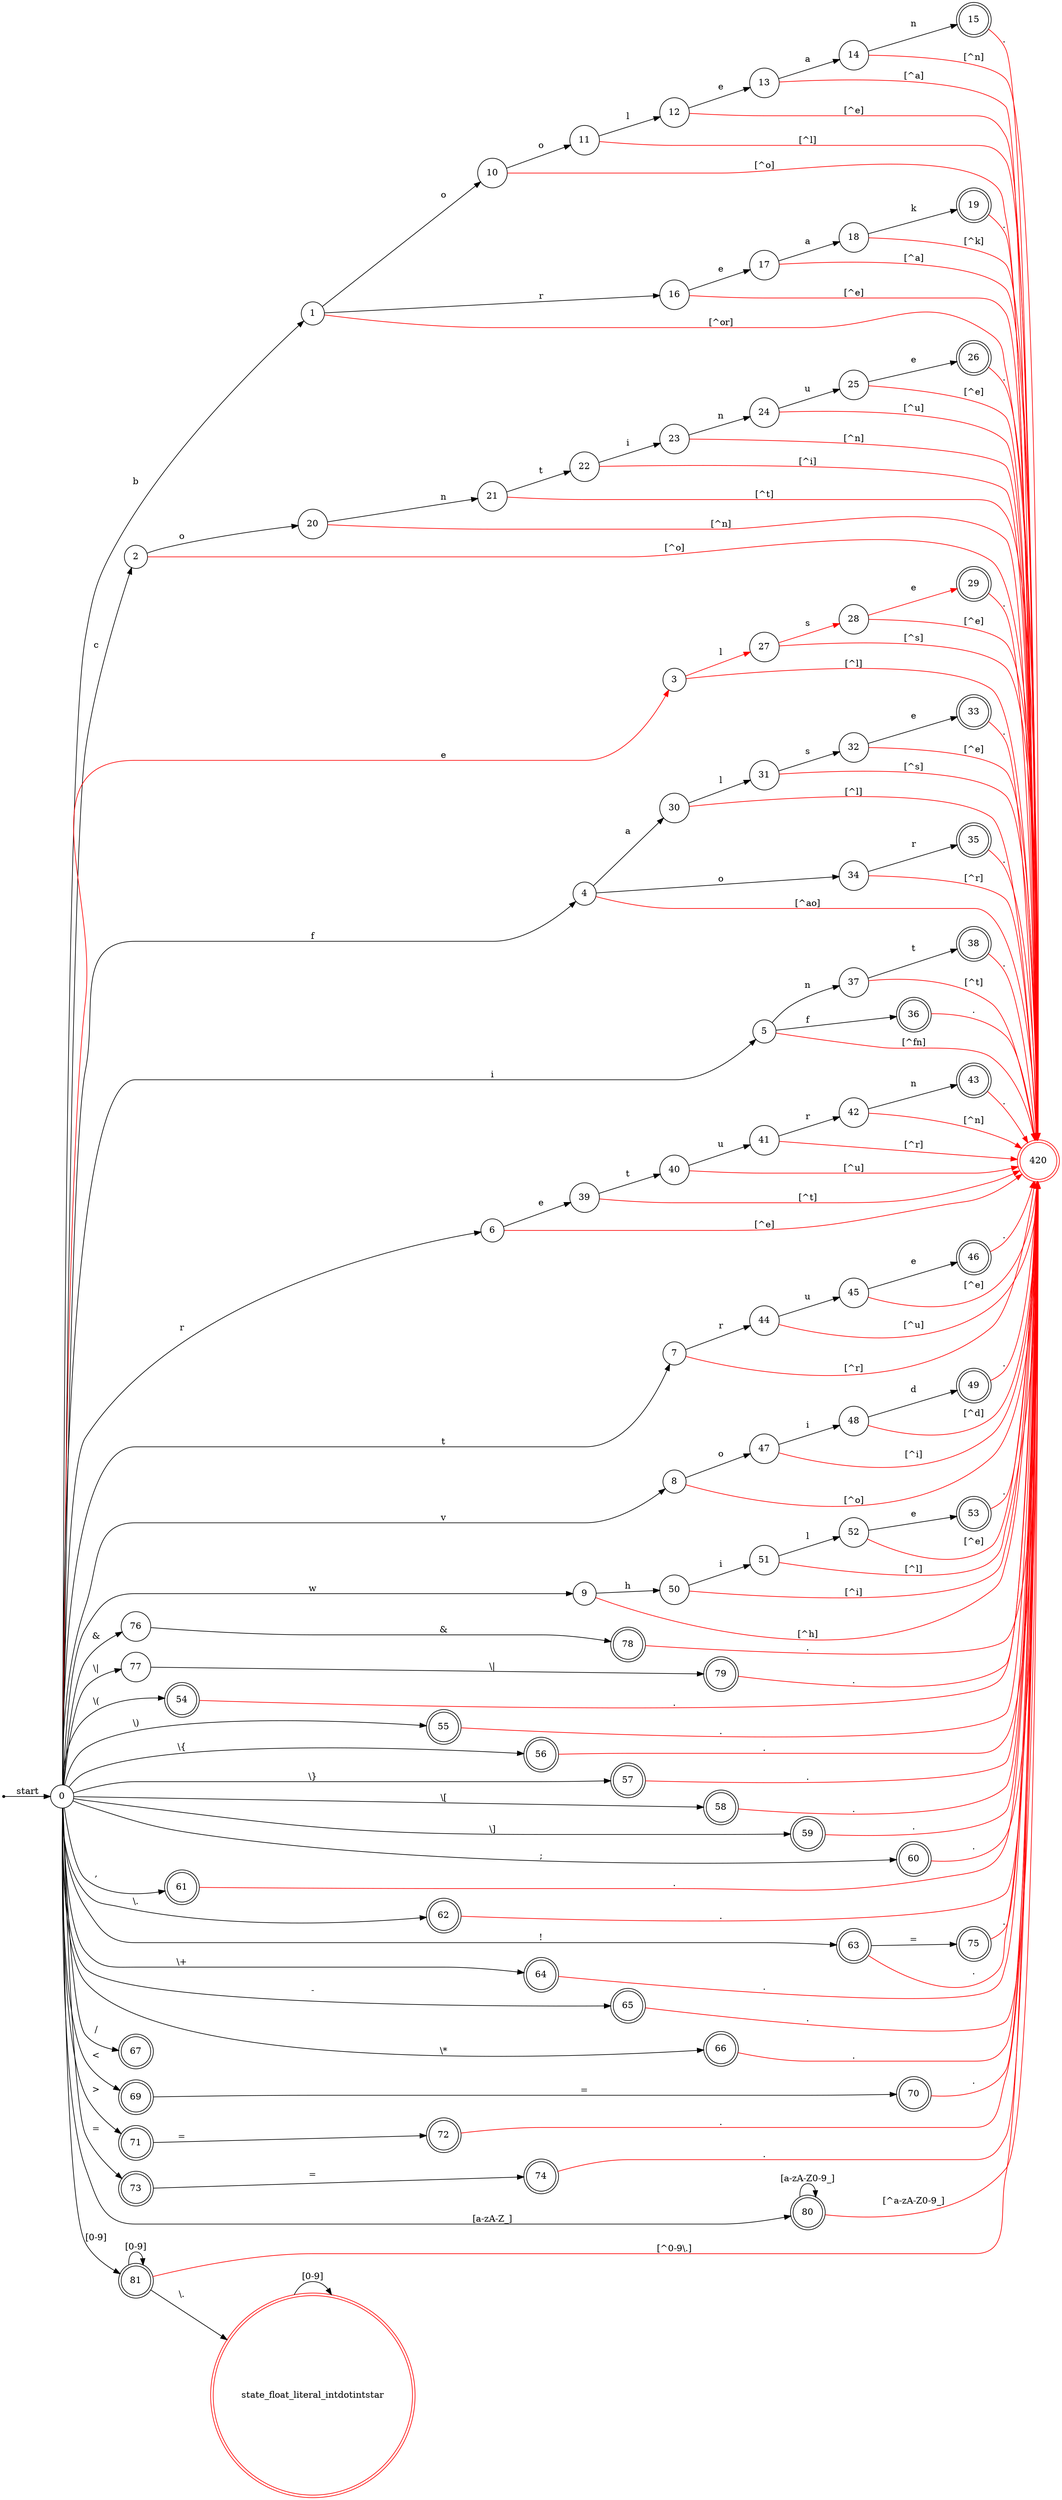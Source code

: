 digraph vc_dfa {
    /* Graph layout: Left to right. */
    rankdir=LR;

    /* States. */
    // Start state.
    node [shape = point]; 
        start;
    node [shape = circle]; 
        state_start [label = "0"];
    
    // Other states.
    node [shape = circle] {
        // First letter of a keyword.
        state_b [label = "1"];
        state_c [label = "2"];
        state_e [label = "3"];
        state_f [label = "4"];
        state_i [label = "5"];
        state_r [label = "6"];
        state_t [label = "7"];
        state_v [label = "8"];
        state_w [label = "9"];

        // Second+ letters of a keyword.
        state_bo [label = "10"];
        state_boo [label = "11"];
        state_bool [label = "12"];
        state_boole [label = "13"];
        state_boolea [label = "14"];

        state_br [label = "16"];
        state_bre [label = "17"];
        state_brea [label = "18"];

        state_co [label = "20"];
        state_con [label = "21"];
        state_cont [label = "22"];
        state_conti [label = "23"];
        state_contin [label = "24"];
        state_continu [label = "25"];

        state_el [label = "27"];
        state_els [label = "28"];

        state_fa [label = "30"];
        state_fal [label = "31"];
        state_fals [label = "32"];
        
        state_fo [label = "34"];

        state_in [label = "37"];

        state_re [label = "39"];
        state_ret [label = "40"];
        state_retu [label = "41"];
        state_retur [label = "42"];

        state_tr [label = "44"];
        state_tru [label = "45"];

        state_vo [label = "47"];
        state_voi [label = "48"];
        
        state_wh [label = "50"];
        state_whi [label = "51"];
        state_whil [label = "52"];

        // Logical operators.
        state_and [label = "76"];
        state_or [label = "77"];
    }

    // Accepting states.
    node [shape = doublecircle] {
        // Final character of a keyword.
        state_boolean [label = "15"];
        state_break [label = "19"];
        state_continue [label = "26"];
        state_else [label = "29"];
        state_false [label = "33"];
        state_for [label = "35"];
        state_if [label = "36"];
        state_int [label = "38"];
        state_return [label = "43"];
        state_true [label = "46"];
        state_void [label = "49"];
        state_while [label = "53"];

        // Special characters.
        state_lparen [label = "54"];
        state_rparen [label = "55"];
        state_lbrace [label = "56"];
        state_rbrace [label = "57"];
        state_lbracket [label = "58"];
        state_rbracket [label = "59"];
        state_semicolon [label = "60"];
        state_comma [label = "61"];
        state_dot [label = "62"];
        state_bang [label = "63"];

        // Operators.
        state_plus [label = "64"];
        state_minus [label = "65"];
        state_star [label = "66"];
        state_slash [label = "67"];
        // state_percent [label = "68"]; Not needed.

        state_lt [label = "69"];
        state_le [label = "70"];
        state_gt [label = "71"];
        state_ge [label = "72"];

        state_assign [label = "73"];
        state_eq [label = "74"];
        state_ne [label = "75"];

        // Logical operators.
        state_boolean_and [label = "78"];
        state_boolean_or [label = "79"];     

        // Identifiers.
        state_identifier [label = "80"];  

        // Literals.
        state_int_literal [label = "81"];
    } 

    // Error state.
    node [shape = doublecircle, color = red];
        state_error [label = "420"];

    // Transitions.
    start -> state_start [label = "start"];
    
    // Boolean
    state_start -> state_b [label = "b"];
    state_b -> state_bo [label = "o"];
    state_bo -> state_boo [label = "o"];
    state_boo -> state_bool [label = "l"];
    state_bool -> state_boole [label = "e"];
    state_boole -> state_boolea [label = "a"];
    state_boolea -> state_boolean [label = "n"];

    state_b -> state_error [label = "[^or]", color = "red"];
    state_bo -> state_error [label = "[^o]", color = "red"];
    state_boo -> state_error [label = "[^l]", color = "red"];
    state_bool -> state_error [label = "[^e]", color = "red"];
    state_boole -> state_error [label = "[^a]", color = "red"];
    state_boolea -> state_error [label = "[^n]", color = "red"];
    state_boolean -> state_error [label = ".", color = "red"];

    // Break
    state_b -> state_br [label = "r"];
    state_br -> state_bre [label = "e"];
    state_bre -> state_brea [label = "a"];
    state_brea -> state_break [label = "k"];

    state_br -> state_error [label = "[^e]", color = "red"];
    state_bre -> state_error [label = "[^a]", color = "red"];
    state_brea -> state_error [label = "[^k]", color = "red"];
    state_break -> state_error [label = ".", color = "red"];
    
    // Continue
    state_start -> state_c [label = "c"];
    state_c -> state_co [label = "o"];
    state_co -> state_con [label = "n"];
    state_con -> state_cont [label = "t"];
    state_cont -> state_conti [label = "i"];
    state_conti -> state_contin [label = "n"];
    state_contin -> state_continu [label = "u"];
    state_continu -> state_continue [label = "e"];
    
    state_c -> state_error [label = "[^o]", color = "red"];
    state_co -> state_error [label = "[^n]", color = "red"];
    state_con -> state_error [label = "[^t]", color = "red"];
    state_cont -> state_error [label = "[^i]", color = "red"];
    state_conti -> state_error [label = "[^n]", color = "red"];
    state_contin -> state_error [label = "[^u]", color = "red"];
    state_continu -> state_error [label = "[^e]", color = "red"];
    state_continue -> state_error [label = ".", color = "red"];

    // Else
    state_start -> state_e [label = "e", color = "red"];
    state_e -> state_el [label = "l", color = "red"];
    state_el -> state_els [label = "s", color = "red"];
    state_els -> state_else [label = "e", color = "red"];

    state_e -> state_error [label = "[^l]", color = "red"];
    state_el -> state_error [label = "[^s]", color = "red"];
    state_els -> state_error [label = "[^e]", color = "red"];
    state_else -> state_error [label = ".", color = "red"];

    // False
    state_start -> state_f [label = "f"];
    state_f -> state_fa [label = "a"];
    state_fa -> state_fal [label = "l"];
    state_fal -> state_fals [label = "s"];
    state_fals -> state_false [label = "e"];
    
    state_f -> state_error [label = "[^ao]", color = "red"];
    state_fa -> state_error [label = "[^l]", color = "red"];
    state_fal -> state_error [label = "[^s]", color = "red"];
    state_fals -> state_error [label = "[^e]", color = "red"];
    state_false -> state_error [label = ".", color = "red"];

    // For
    state_f -> state_fo [label = "o"];
    state_fo -> state_for [label = "r"];

    state_fo -> state_error [label = "[^r]", color = "red"];
    state_for -> state_error [label = ".", color = "red"];

    // If
    state_start -> state_i [label = "i"];
    state_i -> state_if [label = "f"];

    state_i -> state_error [label = "[^fn]", color = "red"];
    state_if -> state_error [label = ".", color = "red"];

    // Int
    state_i -> state_in [label = "n"];
    state_in -> state_int [label = "t"];

    state_in -> state_error [label = "[^t]", color = "red"];
    state_int -> state_error [label = ".", color = "red"];

    // Return
    state_start -> state_r [label = "r"];
    state_r -> state_re [label = "e"];
    state_re -> state_ret [label = "t"];
    state_ret -> state_retu [label = "u"];
    state_retu -> state_retur [label = "r"];
    state_retur -> state_return [label = "n"];

    state_r -> state_error [label = "[^e]", color = "red"];
    state_re -> state_error [label = "[^t]", color = "red"];
    state_ret -> state_error [label = "[^u]", color = "red"];
    state_retu -> state_error [label = "[^r]", color = "red"];
    state_retur -> state_error [label = "[^n]", color = "red"];
    state_return -> state_error [label = ".", color = "red"];

    // True
    state_start -> state_t [label = "t"];
    state_t -> state_tr [label = "r"];
    state_tr -> state_tru [label = "u"];
    state_tru -> state_true [label = "e"];

    state_t -> state_error [label = "[^r]", color = "red"];
    state_tr -> state_error [label = "[^u]", color = "red"];
    state_tru -> state_error [label = "[^e]", color = "red"];
    state_true -> state_error [label = ".", color = "red"];

    // Void
    state_start -> state_v [label = "v"];
    state_v -> state_vo [label = "o"];
    state_vo -> state_voi [label = "i"];
    state_voi -> state_void [label = "d"];

    state_v -> state_error [label = "[^o]", color = "red"];
    state_vo -> state_error [label = "[^i]", color = "red"];
    state_voi -> state_error [label = "[^d]", color = "red"];
    state_void -> state_error [label = ".", color = "red"];

    // While
    state_start -> state_w [label = "w"];
    state_w -> state_wh [label = "h"];
    state_wh -> state_whi [label = "i"];
    state_whi -> state_whil [label = "l"];
    state_whil -> state_while [label = "e"];

    state_w -> state_error [label = "[^h]", color = "red"];
    state_wh -> state_error [label = "[^i]", color = "red"];
    state_whi -> state_error [label = "[^l]", color = "red"];
    state_whil -> state_error [label = "[^e]", color = "red"];
    state_while -> state_error [label = ".", color = "red"];

    // Special characters (the double backslash is used to visualize the backslash in the graph).
    state_start -> state_lparen [label = "\\("]; state_lparen -> state_error [label = ".", color = "red"];
    state_start -> state_rparen [label = "\\)"]; state_rparen -> state_error [label = ".", color = "red"];
    state_start -> state_lbrace [label = "\\{"]; state_lbrace -> state_error [label = ".", color = "red"];
    state_start -> state_rbrace [label = "\\}"]; state_rbrace -> state_error [label = ".", color = "red"];
    state_start -> state_lbracket [label = "\\["]; state_lbracket -> state_error [label = ".", color = "red"];
    state_start -> state_rbracket [label = "\\]"]; state_rbracket -> state_error [label = ".", color = "red"];
    state_start -> state_semicolon [label = ";"]; state_semicolon -> state_error [label = ".", color = "red"];
    state_start -> state_comma [label = ","]; state_comma -> state_error [label = ".", color = "red"];
    state_start -> state_dot [label = "\\."]; state_dot -> state_error [label = ".", color = "red"];
    state_start -> state_bang [label = "!"]; state_bang -> state_error [label = ".", color = "red"];

    // Arithmetic operators.
    state_start -> state_plus [label = "\\+"]; state_plus -> state_error [label = ".", color = "red"];
    state_start -> state_minus [label = "-"]; state_minus -> state_error [label = ".", color = "red"];
    state_start -> state_star [label = "\\*"]; state_star -> state_error [label = ".", color = "red"];
    state_start -> state_slash [label = "/"]; 
    // State_comment will be implemented later.

    // Relational operators.
    state_start -> state_lt [label = "<"]; 
    state_lt -> state_le [label = "="]; state_le -> state_error [label = ".", color = "red"];
    state_start -> state_gt [label = ">"];
    state_gt -> state_ge [label = "="]; state_ge -> state_error [label = ".", color = "red"];

    // Assignment operator.
    state_start -> state_assign [label = "="];

    // Equality operators.
    state_assign -> state_eq [label = "="]; state_eq -> state_error [label = ".", color = "red"];
    state_bang -> state_ne [label = "="]; state_ne -> state_error [label = ".", color = "red"];

    // Logical operators.
    state_start -> state_and [label = "&"];
    state_and -> state_boolean_and [label = "&"]; state_boolean_and -> state_error [label = ".", color = "red"];
    state_start -> state_or [label = "\\|"]; 
    state_or -> state_boolean_or [label = "\\|"]; state_boolean_or -> state_error [label = ".", color = "red"];
    
    // Identifiers.
    state_start -> state_identifier [label = "[a-zA-Z_]"];
    state_identifier -> state_identifier [label = "[a-zA-Z0-9_]"];
    state_identifier -> state_error [label = "[^a-zA-Z0-9_]", color = "red"];

    // Int Literals.
    state_start -> state_int_literal [label = "[0-9]"];
    state_int_literal -> state_int_literal [label = "[0-9]"];
    state_int_literal -> state_error [label = "[^0-9\\.]", color = "red"];

    // Float Literals. TODO
    state_int_literal -> state_float_literal_intdotintstar [label = "\\."];
    state_float_literal_intdotintstar -> state_float_literal_intdotintstar [label = "[0-9]"];

}